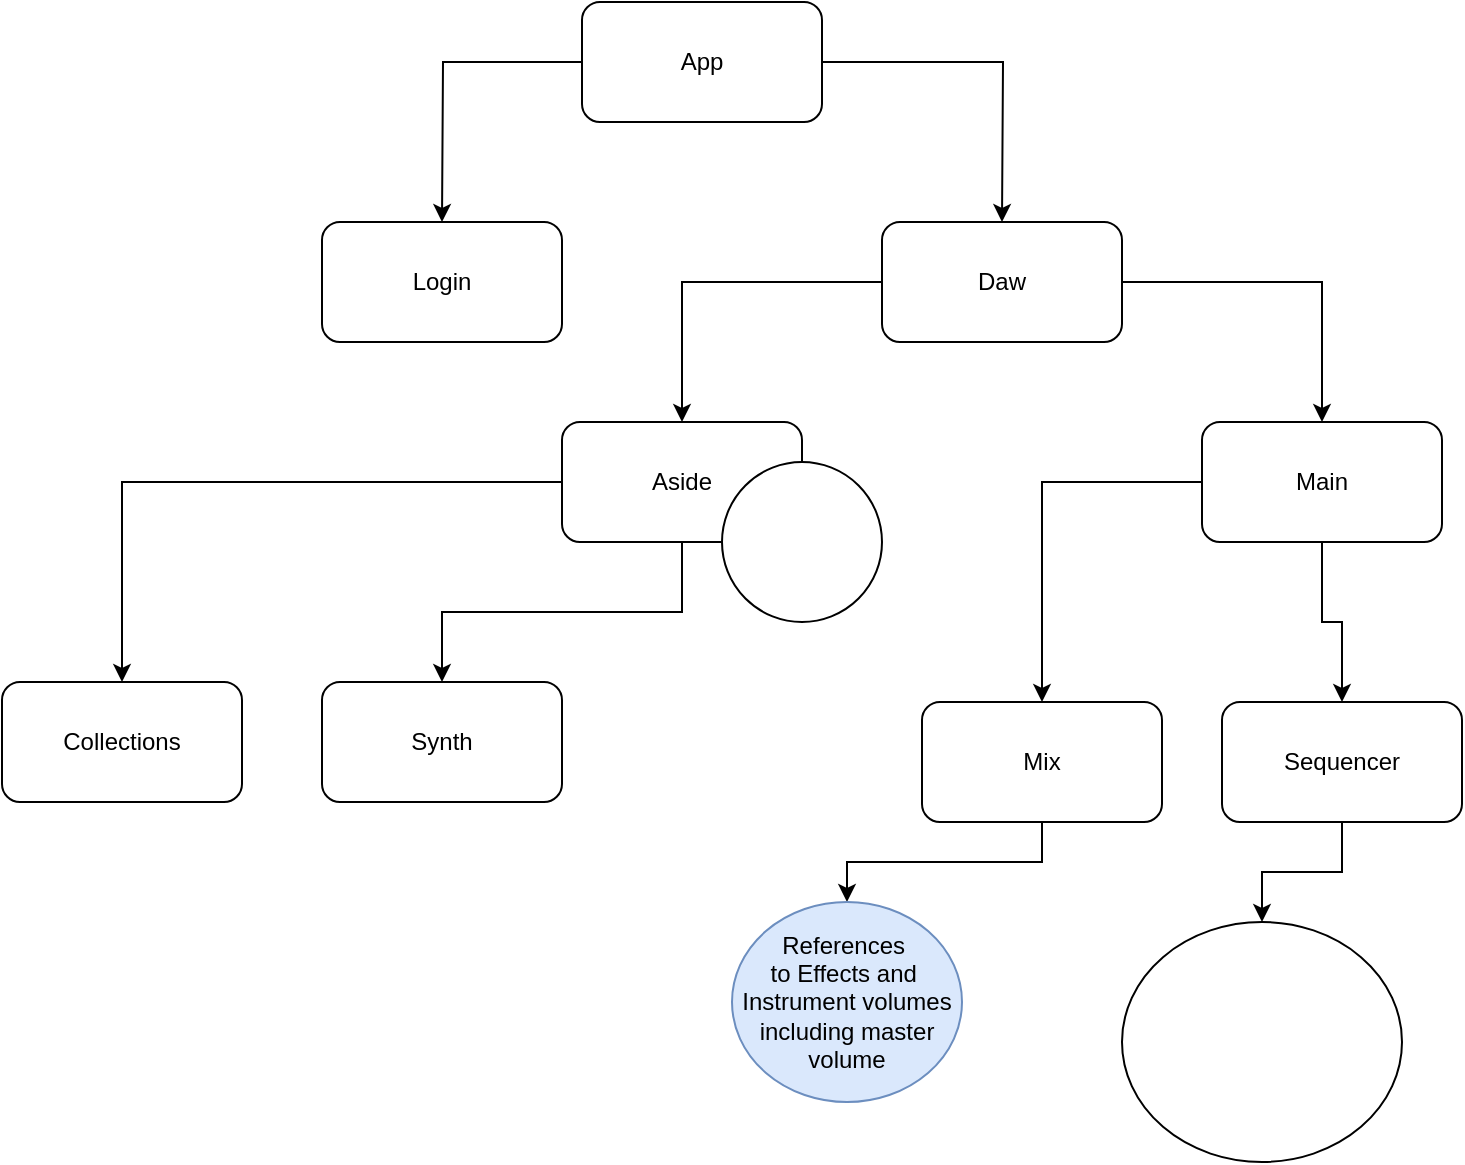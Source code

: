 <mxfile version="21.5.2" type="github">
  <diagram name="Page-1" id="hD43cafetg5nclhCB8SW">
    <mxGraphModel dx="1063" dy="715" grid="1" gridSize="10" guides="1" tooltips="1" connect="1" arrows="1" fold="1" page="1" pageScale="1" pageWidth="850" pageHeight="1100" math="0" shadow="0">
      <root>
        <mxCell id="0" />
        <mxCell id="1" parent="0" />
        <mxCell id="kWmAhGPQ_mZ6kJAQUAji-2" style="edgeStyle=orthogonalEdgeStyle;rounded=0;orthogonalLoop=1;jettySize=auto;html=1;" edge="1" parent="1" source="kWmAhGPQ_mZ6kJAQUAji-1">
          <mxGeometry relative="1" as="geometry">
            <mxPoint x="280" y="200" as="targetPoint" />
          </mxGeometry>
        </mxCell>
        <mxCell id="kWmAhGPQ_mZ6kJAQUAji-4" style="edgeStyle=orthogonalEdgeStyle;rounded=0;orthogonalLoop=1;jettySize=auto;html=1;exitX=1;exitY=0.5;exitDx=0;exitDy=0;" edge="1" parent="1" source="kWmAhGPQ_mZ6kJAQUAji-1">
          <mxGeometry relative="1" as="geometry">
            <mxPoint x="560" y="200" as="targetPoint" />
          </mxGeometry>
        </mxCell>
        <mxCell id="kWmAhGPQ_mZ6kJAQUAji-1" value="App" style="rounded=1;whiteSpace=wrap;html=1;" vertex="1" parent="1">
          <mxGeometry x="350" y="90" width="120" height="60" as="geometry" />
        </mxCell>
        <mxCell id="kWmAhGPQ_mZ6kJAQUAji-14" style="edgeStyle=orthogonalEdgeStyle;rounded=0;orthogonalLoop=1;jettySize=auto;html=1;" edge="1" parent="1" source="kWmAhGPQ_mZ6kJAQUAji-12" target="kWmAhGPQ_mZ6kJAQUAji-15">
          <mxGeometry relative="1" as="geometry">
            <mxPoint x="440" y="320" as="targetPoint" />
          </mxGeometry>
        </mxCell>
        <mxCell id="kWmAhGPQ_mZ6kJAQUAji-17" value="" style="edgeStyle=orthogonalEdgeStyle;rounded=0;orthogonalLoop=1;jettySize=auto;html=1;" edge="1" parent="1" source="kWmAhGPQ_mZ6kJAQUAji-12" target="kWmAhGPQ_mZ6kJAQUAji-16">
          <mxGeometry relative="1" as="geometry" />
        </mxCell>
        <mxCell id="kWmAhGPQ_mZ6kJAQUAji-12" value="Daw" style="rounded=1;whiteSpace=wrap;html=1;" vertex="1" parent="1">
          <mxGeometry x="500" y="200" width="120" height="60" as="geometry" />
        </mxCell>
        <mxCell id="kWmAhGPQ_mZ6kJAQUAji-13" value="Login" style="rounded=1;whiteSpace=wrap;html=1;" vertex="1" parent="1">
          <mxGeometry x="220" y="200" width="120" height="60" as="geometry" />
        </mxCell>
        <mxCell id="kWmAhGPQ_mZ6kJAQUAji-19" value="" style="edgeStyle=orthogonalEdgeStyle;rounded=0;orthogonalLoop=1;jettySize=auto;html=1;" edge="1" parent="1" source="kWmAhGPQ_mZ6kJAQUAji-15" target="kWmAhGPQ_mZ6kJAQUAji-18">
          <mxGeometry relative="1" as="geometry" />
        </mxCell>
        <mxCell id="kWmAhGPQ_mZ6kJAQUAji-21" value="" style="edgeStyle=orthogonalEdgeStyle;rounded=0;orthogonalLoop=1;jettySize=auto;html=1;" edge="1" parent="1" source="kWmAhGPQ_mZ6kJAQUAji-15" target="kWmAhGPQ_mZ6kJAQUAji-20">
          <mxGeometry relative="1" as="geometry" />
        </mxCell>
        <mxCell id="kWmAhGPQ_mZ6kJAQUAji-15" value="Aside" style="rounded=1;whiteSpace=wrap;html=1;" vertex="1" parent="1">
          <mxGeometry x="340" y="300" width="120" height="60" as="geometry" />
        </mxCell>
        <mxCell id="kWmAhGPQ_mZ6kJAQUAji-23" value="" style="edgeStyle=orthogonalEdgeStyle;rounded=0;orthogonalLoop=1;jettySize=auto;html=1;" edge="1" parent="1" source="kWmAhGPQ_mZ6kJAQUAji-16" target="kWmAhGPQ_mZ6kJAQUAji-22">
          <mxGeometry relative="1" as="geometry" />
        </mxCell>
        <mxCell id="kWmAhGPQ_mZ6kJAQUAji-26" value="" style="edgeStyle=orthogonalEdgeStyle;rounded=0;orthogonalLoop=1;jettySize=auto;html=1;" edge="1" parent="1" source="kWmAhGPQ_mZ6kJAQUAji-16" target="kWmAhGPQ_mZ6kJAQUAji-25">
          <mxGeometry relative="1" as="geometry" />
        </mxCell>
        <mxCell id="kWmAhGPQ_mZ6kJAQUAji-16" value="Main" style="whiteSpace=wrap;html=1;rounded=1;" vertex="1" parent="1">
          <mxGeometry x="660" y="300" width="120" height="60" as="geometry" />
        </mxCell>
        <mxCell id="kWmAhGPQ_mZ6kJAQUAji-18" value="Collections" style="whiteSpace=wrap;html=1;rounded=1;" vertex="1" parent="1">
          <mxGeometry x="60" y="430" width="120" height="60" as="geometry" />
        </mxCell>
        <mxCell id="kWmAhGPQ_mZ6kJAQUAji-20" value="Synth" style="whiteSpace=wrap;html=1;rounded=1;" vertex="1" parent="1">
          <mxGeometry x="220" y="430" width="120" height="60" as="geometry" />
        </mxCell>
        <mxCell id="kWmAhGPQ_mZ6kJAQUAji-28" value="" style="edgeStyle=orthogonalEdgeStyle;rounded=0;orthogonalLoop=1;jettySize=auto;html=1;" edge="1" parent="1" source="kWmAhGPQ_mZ6kJAQUAji-22" target="kWmAhGPQ_mZ6kJAQUAji-27">
          <mxGeometry relative="1" as="geometry" />
        </mxCell>
        <mxCell id="kWmAhGPQ_mZ6kJAQUAji-22" value="Mix" style="whiteSpace=wrap;html=1;rounded=1;" vertex="1" parent="1">
          <mxGeometry x="520" y="440" width="120" height="60" as="geometry" />
        </mxCell>
        <mxCell id="kWmAhGPQ_mZ6kJAQUAji-30" value="" style="edgeStyle=orthogonalEdgeStyle;rounded=0;orthogonalLoop=1;jettySize=auto;html=1;" edge="1" parent="1" source="kWmAhGPQ_mZ6kJAQUAji-25" target="kWmAhGPQ_mZ6kJAQUAji-29">
          <mxGeometry relative="1" as="geometry" />
        </mxCell>
        <mxCell id="kWmAhGPQ_mZ6kJAQUAji-25" value="Sequencer" style="whiteSpace=wrap;html=1;rounded=1;" vertex="1" parent="1">
          <mxGeometry x="670" y="440" width="120" height="60" as="geometry" />
        </mxCell>
        <mxCell id="kWmAhGPQ_mZ6kJAQUAji-27" value="References&amp;nbsp;&lt;br&gt;to Effects and&amp;nbsp;&lt;br&gt;Instrument volumes&lt;br&gt;including master volume&lt;br&gt;" style="ellipse;whiteSpace=wrap;html=1;rounded=1;fillColor=#dae8fc;strokeColor=#6c8ebf;" vertex="1" parent="1">
          <mxGeometry x="425" y="540" width="115" height="100" as="geometry" />
        </mxCell>
        <mxCell id="kWmAhGPQ_mZ6kJAQUAji-29" value="" style="ellipse;whiteSpace=wrap;html=1;rounded=1;" vertex="1" parent="1">
          <mxGeometry x="620" y="550" width="140" height="120" as="geometry" />
        </mxCell>
        <mxCell id="kWmAhGPQ_mZ6kJAQUAji-36" value="" style="ellipse;whiteSpace=wrap;html=1;aspect=fixed;" vertex="1" parent="1">
          <mxGeometry x="420" y="320" width="80" height="80" as="geometry" />
        </mxCell>
      </root>
    </mxGraphModel>
  </diagram>
</mxfile>
